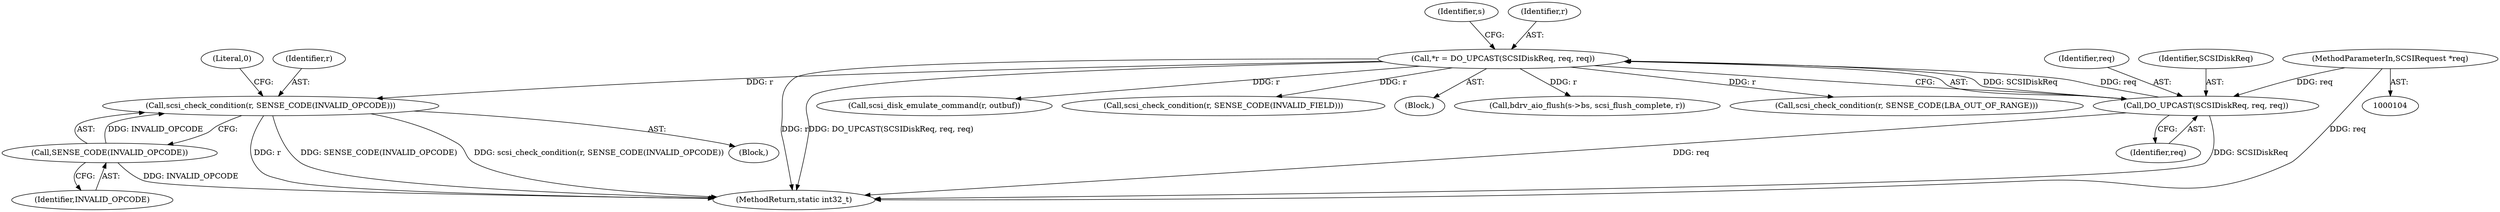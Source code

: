 digraph "0_qemu_7285477ab11831b1cf56e45878a89170dd06d9b9_4@pointer" {
"1000567" [label="(Call,scsi_check_condition(r, SENSE_CODE(INVALID_OPCODE)))"];
"1000109" [label="(Call,*r = DO_UPCAST(SCSIDiskReq, req, req))"];
"1000111" [label="(Call,DO_UPCAST(SCSIDiskReq, req, req))"];
"1000105" [label="(MethodParameterIn,SCSIRequest *req)"];
"1000569" [label="(Call,SENSE_CODE(INVALID_OPCODE))"];
"1000572" [label="(Literal,0)"];
"1000198" [label="(Call,scsi_disk_emulate_command(r, outbuf))"];
"1000570" [label="(Identifier,INVALID_OPCODE)"];
"1000180" [label="(Block,)"];
"1000111" [label="(Call,DO_UPCAST(SCSIDiskReq, req, req))"];
"1000109" [label="(Call,*r = DO_UPCAST(SCSIDiskReq, req, req))"];
"1000117" [label="(Identifier,s)"];
"1000110" [label="(Identifier,r)"];
"1000113" [label="(Identifier,req)"];
"1000574" [label="(Call,scsi_check_condition(r, SENSE_CODE(INVALID_FIELD)))"];
"1000650" [label="(MethodReturn,static int32_t)"];
"1000567" [label="(Call,scsi_check_condition(r, SENSE_CODE(INVALID_OPCODE)))"];
"1000107" [label="(Block,)"];
"1000112" [label="(Identifier,SCSIDiskReq)"];
"1000233" [label="(Call,bdrv_aio_flush(s->bs, scsi_flush_complete, r))"];
"1000114" [label="(Identifier,req)"];
"1000105" [label="(MethodParameterIn,SCSIRequest *req)"];
"1000581" [label="(Call,scsi_check_condition(r, SENSE_CODE(LBA_OUT_OF_RANGE)))"];
"1000569" [label="(Call,SENSE_CODE(INVALID_OPCODE))"];
"1000568" [label="(Identifier,r)"];
"1000567" -> "1000180"  [label="AST: "];
"1000567" -> "1000569"  [label="CFG: "];
"1000568" -> "1000567"  [label="AST: "];
"1000569" -> "1000567"  [label="AST: "];
"1000572" -> "1000567"  [label="CFG: "];
"1000567" -> "1000650"  [label="DDG: r"];
"1000567" -> "1000650"  [label="DDG: SENSE_CODE(INVALID_OPCODE)"];
"1000567" -> "1000650"  [label="DDG: scsi_check_condition(r, SENSE_CODE(INVALID_OPCODE))"];
"1000109" -> "1000567"  [label="DDG: r"];
"1000569" -> "1000567"  [label="DDG: INVALID_OPCODE"];
"1000109" -> "1000107"  [label="AST: "];
"1000109" -> "1000111"  [label="CFG: "];
"1000110" -> "1000109"  [label="AST: "];
"1000111" -> "1000109"  [label="AST: "];
"1000117" -> "1000109"  [label="CFG: "];
"1000109" -> "1000650"  [label="DDG: r"];
"1000109" -> "1000650"  [label="DDG: DO_UPCAST(SCSIDiskReq, req, req)"];
"1000111" -> "1000109"  [label="DDG: SCSIDiskReq"];
"1000111" -> "1000109"  [label="DDG: req"];
"1000109" -> "1000198"  [label="DDG: r"];
"1000109" -> "1000233"  [label="DDG: r"];
"1000109" -> "1000574"  [label="DDG: r"];
"1000109" -> "1000581"  [label="DDG: r"];
"1000111" -> "1000114"  [label="CFG: "];
"1000112" -> "1000111"  [label="AST: "];
"1000113" -> "1000111"  [label="AST: "];
"1000114" -> "1000111"  [label="AST: "];
"1000111" -> "1000650"  [label="DDG: req"];
"1000111" -> "1000650"  [label="DDG: SCSIDiskReq"];
"1000105" -> "1000111"  [label="DDG: req"];
"1000105" -> "1000104"  [label="AST: "];
"1000105" -> "1000650"  [label="DDG: req"];
"1000569" -> "1000570"  [label="CFG: "];
"1000570" -> "1000569"  [label="AST: "];
"1000569" -> "1000650"  [label="DDG: INVALID_OPCODE"];
}
